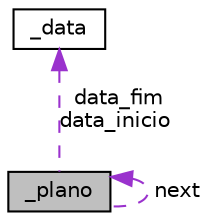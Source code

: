 digraph "_plano"
{
 // LATEX_PDF_SIZE
  edge [fontname="Helvetica",fontsize="10",labelfontname="Helvetica",labelfontsize="10"];
  node [fontname="Helvetica",fontsize="10",shape=record];
  Node1 [label="_plano",height=0.2,width=0.4,color="black", fillcolor="grey75", style="filled", fontcolor="black",tooltip=" "];
  Node2 -> Node1 [dir="back",color="darkorchid3",fontsize="10",style="dashed",label=" data_fim\ndata_inicio" ];
  Node2 [label="_data",height=0.2,width=0.4,color="black", fillcolor="white", style="filled",URL="$struct__data.html",tooltip=" "];
  Node1 -> Node1 [dir="back",color="darkorchid3",fontsize="10",style="dashed",label=" next" ];
}
